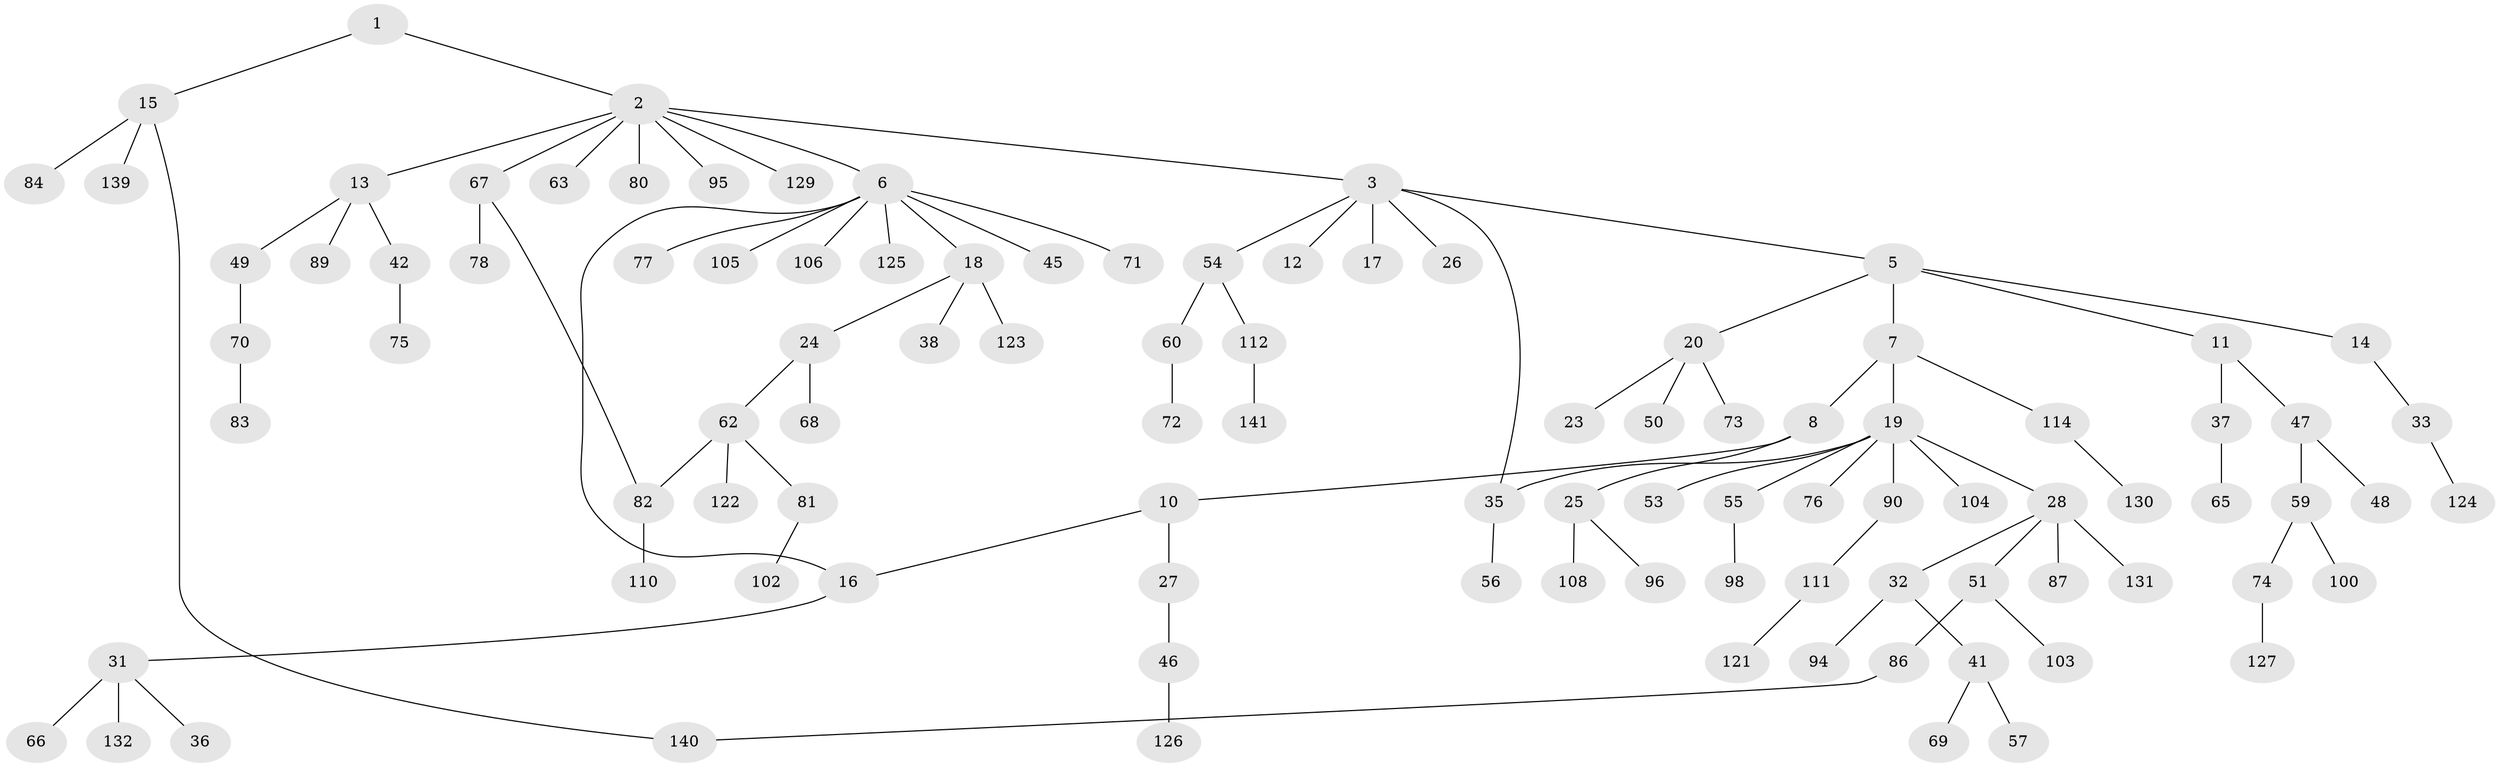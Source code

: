 // Generated by graph-tools (version 1.1) at 2025/51/02/27/25 19:51:39]
// undirected, 101 vertices, 104 edges
graph export_dot {
graph [start="1"]
  node [color=gray90,style=filled];
  1;
  2 [super="+44"];
  3 [super="+4"];
  5;
  6 [super="+9"];
  7 [super="+109"];
  8 [super="+99"];
  10 [super="+58"];
  11 [super="+39"];
  12;
  13 [super="+29"];
  14 [super="+138"];
  15 [super="+61"];
  16 [super="+135"];
  17;
  18 [super="+21"];
  19 [super="+52"];
  20 [super="+22"];
  23;
  24 [super="+40"];
  25 [super="+128"];
  26;
  27;
  28 [super="+30"];
  31;
  32 [super="+34"];
  33;
  35;
  36 [super="+115"];
  37;
  38;
  41;
  42 [super="+43"];
  45 [super="+64"];
  46 [super="+91"];
  47 [super="+113"];
  48;
  49;
  50;
  51;
  53;
  54;
  55 [super="+119"];
  56 [super="+107"];
  57 [super="+88"];
  59;
  60;
  62 [super="+92"];
  63;
  65;
  66 [super="+133"];
  67 [super="+79"];
  68;
  69 [super="+97"];
  70;
  71 [super="+93"];
  72 [super="+120"];
  73;
  74;
  75;
  76;
  77;
  78 [super="+85"];
  80;
  81;
  82 [super="+101"];
  83 [super="+116"];
  84;
  86 [super="+118"];
  87;
  89;
  90;
  94 [super="+117"];
  95;
  96;
  98;
  100;
  102 [super="+134"];
  103;
  104;
  105;
  106;
  108;
  110;
  111;
  112;
  114;
  121 [super="+136"];
  122;
  123;
  124;
  125;
  126;
  127;
  129;
  130;
  131;
  132 [super="+137"];
  139;
  140;
  141;
  1 -- 2;
  1 -- 15;
  2 -- 3;
  2 -- 6;
  2 -- 13;
  2 -- 63;
  2 -- 95;
  2 -- 80;
  2 -- 129;
  2 -- 67;
  3 -- 26;
  3 -- 35;
  3 -- 17;
  3 -- 5;
  3 -- 54;
  3 -- 12;
  5 -- 7;
  5 -- 11;
  5 -- 14;
  5 -- 20;
  6 -- 16;
  6 -- 18;
  6 -- 71;
  6 -- 77;
  6 -- 45;
  6 -- 105;
  6 -- 106;
  6 -- 125;
  7 -- 8;
  7 -- 19;
  7 -- 114;
  8 -- 10;
  8 -- 25;
  10 -- 27;
  10 -- 16;
  11 -- 37;
  11 -- 47;
  13 -- 89;
  13 -- 49;
  13 -- 42;
  14 -- 33;
  15 -- 84;
  15 -- 139;
  15 -- 140;
  16 -- 31;
  18 -- 24;
  18 -- 123;
  18 -- 38;
  19 -- 28;
  19 -- 53;
  19 -- 76;
  19 -- 104;
  19 -- 35;
  19 -- 90;
  19 -- 55;
  20 -- 50;
  20 -- 73;
  20 -- 23;
  24 -- 68;
  24 -- 62;
  25 -- 96;
  25 -- 108;
  27 -- 46;
  28 -- 87;
  28 -- 131;
  28 -- 32;
  28 -- 51;
  31 -- 36;
  31 -- 66;
  31 -- 132;
  32 -- 41;
  32 -- 94;
  33 -- 124;
  35 -- 56;
  37 -- 65;
  41 -- 57;
  41 -- 69;
  42 -- 75;
  46 -- 126;
  47 -- 48;
  47 -- 59;
  49 -- 70;
  51 -- 86;
  51 -- 103;
  54 -- 60;
  54 -- 112;
  55 -- 98;
  59 -- 74;
  59 -- 100;
  60 -- 72;
  62 -- 81;
  62 -- 122;
  62 -- 82;
  67 -- 78;
  67 -- 82;
  70 -- 83;
  74 -- 127;
  81 -- 102;
  82 -- 110;
  86 -- 140;
  90 -- 111;
  111 -- 121;
  112 -- 141;
  114 -- 130;
}
